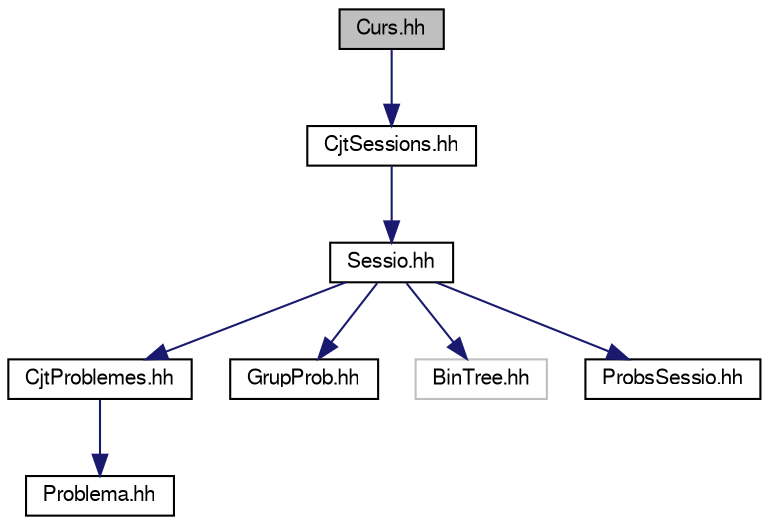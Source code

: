 digraph "Curs.hh"
{
 // LATEX_PDF_SIZE
  edge [fontname="FreeSans",fontsize="10",labelfontname="FreeSans",labelfontsize="10"];
  node [fontname="FreeSans",fontsize="10",shape=record];
  Node1 [label="Curs.hh",height=0.2,width=0.4,color="black", fillcolor="grey75", style="filled", fontcolor="black",tooltip="Especificació de la clase Curs."];
  Node1 -> Node2 [color="midnightblue",fontsize="10",style="solid",fontname="FreeSans"];
  Node2 [label="CjtSessions.hh",height=0.2,width=0.4,color="black", fillcolor="white", style="filled",URL="$_cjt_sessions_8hh.html",tooltip="Especificació de la classe CjtSessions."];
  Node2 -> Node3 [color="midnightblue",fontsize="10",style="solid",fontname="FreeSans"];
  Node3 [label="Sessio.hh",height=0.2,width=0.4,color="black", fillcolor="white", style="filled",URL="$_sessio_8hh.html",tooltip="Especificació de la classe Sessio."];
  Node3 -> Node4 [color="midnightblue",fontsize="10",style="solid",fontname="FreeSans"];
  Node4 [label="CjtProblemes.hh",height=0.2,width=0.4,color="black", fillcolor="white", style="filled",URL="$_cjt_problemes_8hh.html",tooltip="Especificació de la clase CjtProblemes."];
  Node4 -> Node5 [color="midnightblue",fontsize="10",style="solid",fontname="FreeSans"];
  Node5 [label="Problema.hh",height=0.2,width=0.4,color="black", fillcolor="white", style="filled",URL="$_problema_8hh.html",tooltip="Especificació de la classe Problema."];
  Node3 -> Node6 [color="midnightblue",fontsize="10",style="solid",fontname="FreeSans"];
  Node6 [label="GrupProb.hh",height=0.2,width=0.4,color="black", fillcolor="white", style="filled",URL="$_grup_prob_8hh.html",tooltip="Especificació de la classe GrupProb."];
  Node3 -> Node7 [color="midnightblue",fontsize="10",style="solid",fontname="FreeSans"];
  Node7 [label="BinTree.hh",height=0.2,width=0.4,color="grey75", fillcolor="white", style="filled",tooltip=" "];
  Node3 -> Node8 [color="midnightblue",fontsize="10",style="solid",fontname="FreeSans"];
  Node8 [label="ProbsSessio.hh",height=0.2,width=0.4,color="black", fillcolor="white", style="filled",URL="$_probs_sessio_8hh.html",tooltip="Especificació de la classe ProbsSessio."];
}
